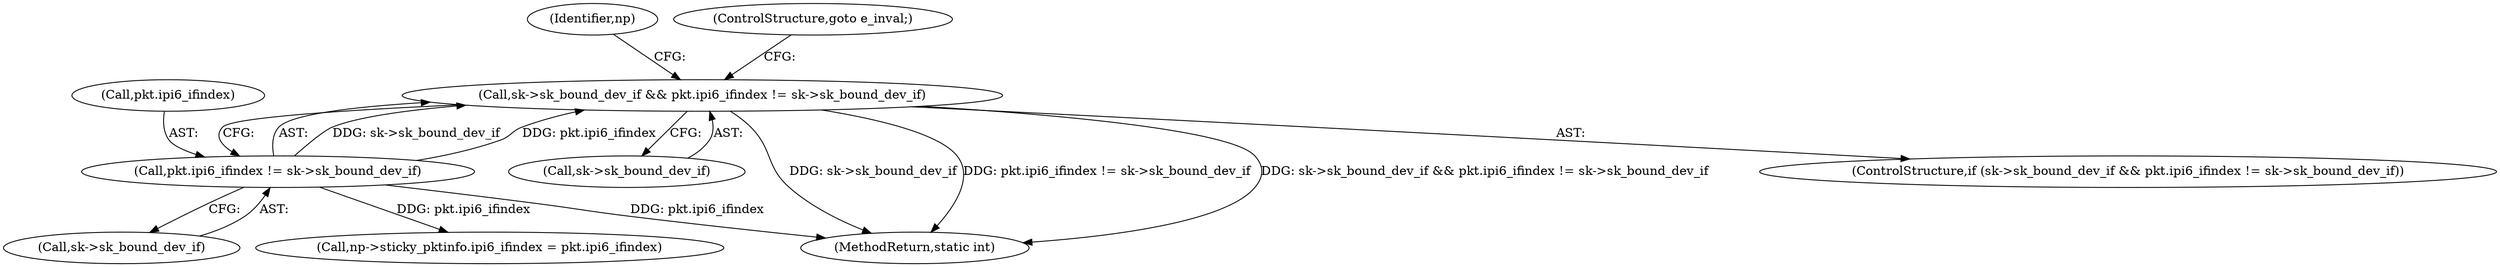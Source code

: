 digraph "0_linux_45f6fad84cc305103b28d73482b344d7f5b76f39_11@pointer" {
"1000976" [label="(Call,sk->sk_bound_dev_if && pkt.ipi6_ifindex != sk->sk_bound_dev_if)"];
"1000980" [label="(Call,pkt.ipi6_ifindex != sk->sk_bound_dev_if)"];
"1000977" [label="(Call,sk->sk_bound_dev_if)"];
"1000991" [label="(Identifier,np)"];
"1000976" [label="(Call,sk->sk_bound_dev_if && pkt.ipi6_ifindex != sk->sk_bound_dev_if)"];
"1000981" [label="(Call,pkt.ipi6_ifindex)"];
"1000980" [label="(Call,pkt.ipi6_ifindex != sk->sk_bound_dev_if)"];
"1000987" [label="(ControlStructure,goto e_inval;)"];
"1002065" [label="(MethodReturn,static int)"];
"1000984" [label="(Call,sk->sk_bound_dev_if)"];
"1000975" [label="(ControlStructure,if (sk->sk_bound_dev_if && pkt.ipi6_ifindex != sk->sk_bound_dev_if))"];
"1000988" [label="(Call,np->sticky_pktinfo.ipi6_ifindex = pkt.ipi6_ifindex)"];
"1000976" -> "1000975"  [label="AST: "];
"1000976" -> "1000977"  [label="CFG: "];
"1000976" -> "1000980"  [label="CFG: "];
"1000977" -> "1000976"  [label="AST: "];
"1000980" -> "1000976"  [label="AST: "];
"1000987" -> "1000976"  [label="CFG: "];
"1000991" -> "1000976"  [label="CFG: "];
"1000976" -> "1002065"  [label="DDG: sk->sk_bound_dev_if"];
"1000976" -> "1002065"  [label="DDG: pkt.ipi6_ifindex != sk->sk_bound_dev_if"];
"1000976" -> "1002065"  [label="DDG: sk->sk_bound_dev_if && pkt.ipi6_ifindex != sk->sk_bound_dev_if"];
"1000980" -> "1000976"  [label="DDG: sk->sk_bound_dev_if"];
"1000980" -> "1000976"  [label="DDG: pkt.ipi6_ifindex"];
"1000980" -> "1000984"  [label="CFG: "];
"1000981" -> "1000980"  [label="AST: "];
"1000984" -> "1000980"  [label="AST: "];
"1000980" -> "1002065"  [label="DDG: pkt.ipi6_ifindex"];
"1000980" -> "1000988"  [label="DDG: pkt.ipi6_ifindex"];
}

